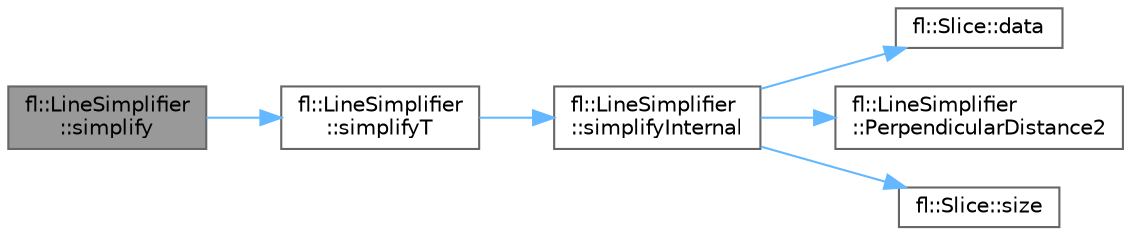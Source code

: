 digraph "fl::LineSimplifier::simplify"
{
 // INTERACTIVE_SVG=YES
 // LATEX_PDF_SIZE
  bgcolor="transparent";
  edge [fontname=Helvetica,fontsize=10,labelfontname=Helvetica,labelfontsize=10];
  node [fontname=Helvetica,fontsize=10,shape=box,height=0.2,width=0.4];
  rankdir="LR";
  Node1 [id="Node000001",label="fl::LineSimplifier\l::simplify",height=0.2,width=0.4,color="gray40", fillcolor="grey60", style="filled", fontcolor="black",tooltip=" "];
  Node1 -> Node2 [id="edge1_Node000001_Node000002",color="steelblue1",style="solid",tooltip=" "];
  Node2 [id="Node000002",label="fl::LineSimplifier\l::simplifyT",height=0.2,width=0.4,color="grey40", fillcolor="white", style="filled",URL="$dc/d4a/classfl_1_1_line_simplifier_ab2ceacbb40ab8270441755fdcdd4e5e0.html#ab2ceacbb40ab8270441755fdcdd4e5e0",tooltip=" "];
  Node2 -> Node3 [id="edge2_Node000002_Node000003",color="steelblue1",style="solid",tooltip=" "];
  Node3 [id="Node000003",label="fl::LineSimplifier\l::simplifyInternal",height=0.2,width=0.4,color="grey40", fillcolor="white", style="filled",URL="$dc/d4a/classfl_1_1_line_simplifier_a2536fb35718c3aebc8274b305b407dee.html#a2536fb35718c3aebc8274b305b407dee",tooltip=" "];
  Node3 -> Node4 [id="edge3_Node000003_Node000004",color="steelblue1",style="solid",tooltip=" "];
  Node4 [id="Node000004",label="fl::Slice::data",height=0.2,width=0.4,color="grey40", fillcolor="white", style="filled",URL="$d8/de4/classfl_1_1_slice_ab1d9efdc701eec91c7b89910cab46afe.html#ab1d9efdc701eec91c7b89910cab46afe",tooltip=" "];
  Node3 -> Node5 [id="edge4_Node000003_Node000005",color="steelblue1",style="solid",tooltip=" "];
  Node5 [id="Node000005",label="fl::LineSimplifier\l::PerpendicularDistance2",height=0.2,width=0.4,color="grey40", fillcolor="white", style="filled",URL="$dc/d4a/classfl_1_1_line_simplifier_a4e22268eafeb2709d9c44bf24ad11069.html#a4e22268eafeb2709d9c44bf24ad11069",tooltip=" "];
  Node3 -> Node6 [id="edge5_Node000003_Node000006",color="steelblue1",style="solid",tooltip=" "];
  Node6 [id="Node000006",label="fl::Slice::size",height=0.2,width=0.4,color="grey40", fillcolor="white", style="filled",URL="$d8/de4/classfl_1_1_slice_ac58f0072a72c9466170b3bf931473dbe.html#ac58f0072a72c9466170b3bf931473dbe",tooltip=" "];
}
